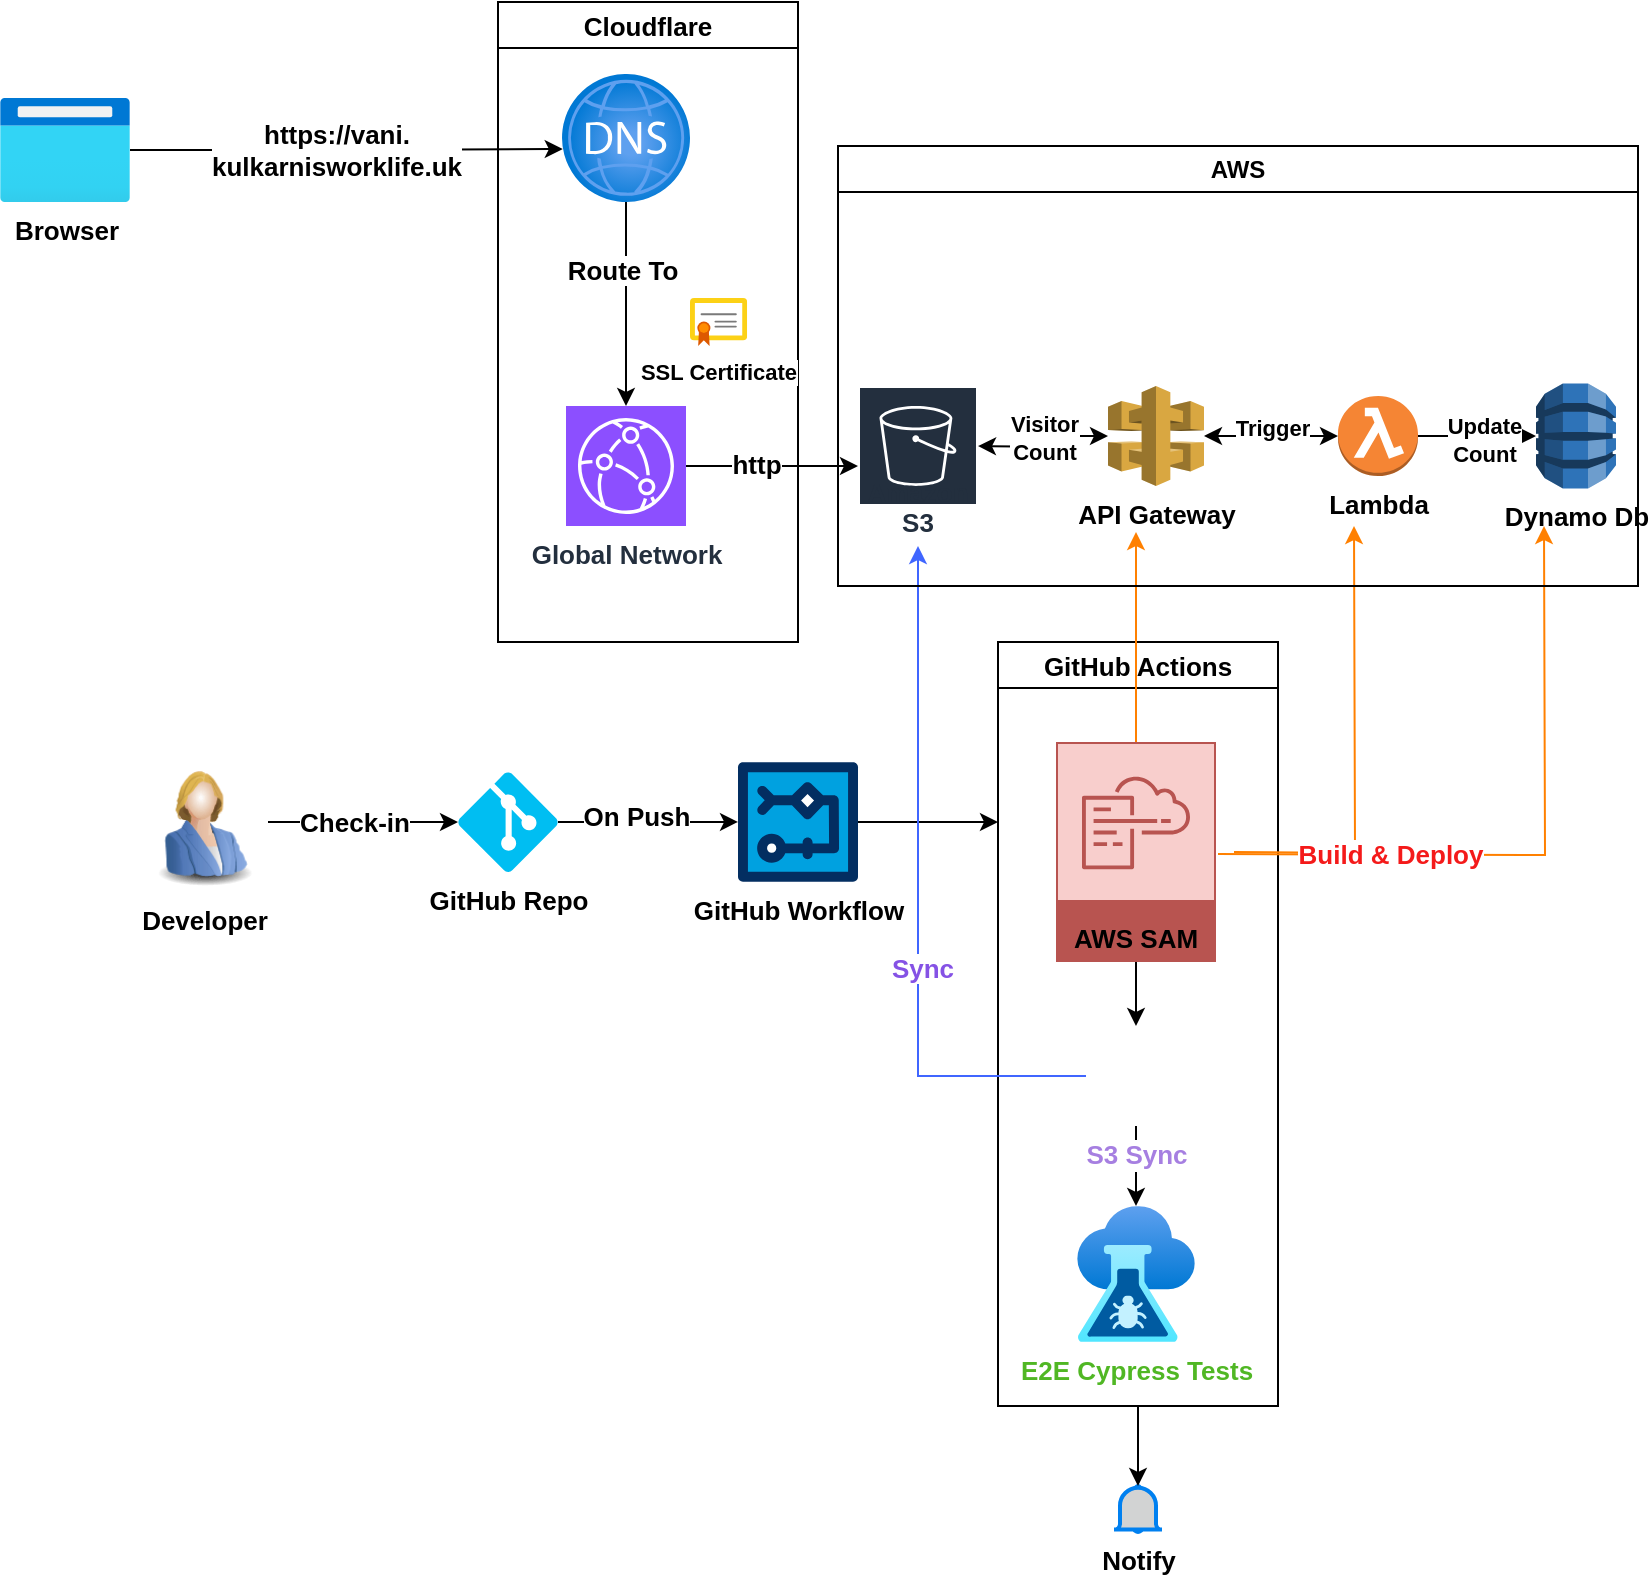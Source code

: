 <mxfile version="24.0.7" type="github">
  <diagram name="Page-1" id="djTFn1rMKZLEOP3nn3cO">
    <mxGraphModel dx="1301" dy="569" grid="1" gridSize="10" guides="1" tooltips="1" connect="1" arrows="1" fold="1" page="1" pageScale="1" pageWidth="850" pageHeight="1100" math="0" shadow="0">
      <root>
        <mxCell id="0" />
        <mxCell id="1" parent="0" />
        <mxCell id="Gi_CP5u-w4kTXD4d9gNs-3" value="" style="edgeStyle=orthogonalEdgeStyle;rounded=0;orthogonalLoop=1;jettySize=auto;html=1;entryX=0.006;entryY=0.586;entryDx=0;entryDy=0;entryPerimeter=0;fontStyle=1;fontSize=13;" edge="1" parent="1" source="HvTbSzE2H_pUVu9utpAQ-1" target="HvTbSzE2H_pUVu9utpAQ-4">
          <mxGeometry relative="1" as="geometry" />
        </mxCell>
        <mxCell id="Gi_CP5u-w4kTXD4d9gNs-19" value="https://vani.&lt;div style=&quot;font-size: 13px;&quot;&gt;kulkarnisworklife.uk&lt;/div&gt;" style="edgeLabel;html=1;align=center;verticalAlign=middle;resizable=0;points=[];fontStyle=1;fontSize=13;" vertex="1" connectable="0" parent="Gi_CP5u-w4kTXD4d9gNs-3">
          <mxGeometry x="-0.056" y="3" relative="1" as="geometry">
            <mxPoint y="3" as="offset" />
          </mxGeometry>
        </mxCell>
        <mxCell id="HvTbSzE2H_pUVu9utpAQ-1" value="Browser" style="image;aspect=fixed;html=1;points=[];align=center;fontSize=13;image=img/lib/azure2/general/Browser.svg;fontStyle=1" parent="1" vertex="1">
          <mxGeometry x="11" y="86" width="65" height="52" as="geometry" />
        </mxCell>
        <mxCell id="HvTbSzE2H_pUVu9utpAQ-3" value="Cloudflare" style="swimlane;whiteSpace=wrap;html=1;fontStyle=1;fontSize=13;" parent="1" vertex="1">
          <mxGeometry x="260" y="38" width="150" height="320" as="geometry" />
        </mxCell>
        <mxCell id="Gi_CP5u-w4kTXD4d9gNs-18" value="" style="edgeStyle=orthogonalEdgeStyle;rounded=0;orthogonalLoop=1;jettySize=auto;html=1;fontStyle=1;fontSize=13;" edge="1" parent="HvTbSzE2H_pUVu9utpAQ-3" source="HvTbSzE2H_pUVu9utpAQ-4" target="HvTbSzE2H_pUVu9utpAQ-5">
          <mxGeometry relative="1" as="geometry" />
        </mxCell>
        <mxCell id="Gi_CP5u-w4kTXD4d9gNs-40" value="Route To" style="edgeLabel;html=1;align=center;verticalAlign=middle;resizable=0;points=[];fontStyle=1;fontSize=13;" vertex="1" connectable="0" parent="Gi_CP5u-w4kTXD4d9gNs-18">
          <mxGeometry x="-0.347" y="-2" relative="1" as="geometry">
            <mxPoint as="offset" />
          </mxGeometry>
        </mxCell>
        <mxCell id="HvTbSzE2H_pUVu9utpAQ-4" value="" style="image;aspect=fixed;html=1;points=[];align=center;fontSize=13;image=img/lib/azure2/networking/DNS_Zones.svg;fontStyle=1" parent="HvTbSzE2H_pUVu9utpAQ-3" vertex="1">
          <mxGeometry x="32" y="36" width="64" height="64" as="geometry" />
        </mxCell>
        <mxCell id="HvTbSzE2H_pUVu9utpAQ-5" value="Global Network" style="sketch=0;points=[[0,0,0],[0.25,0,0],[0.5,0,0],[0.75,0,0],[1,0,0],[0,1,0],[0.25,1,0],[0.5,1,0],[0.75,1,0],[1,1,0],[0,0.25,0],[0,0.5,0],[0,0.75,0],[1,0.25,0],[1,0.5,0],[1,0.75,0]];outlineConnect=0;fontColor=#232F3E;fillColor=#8C4FFF;strokeColor=#ffffff;dashed=0;verticalLabelPosition=bottom;verticalAlign=top;align=center;html=1;fontSize=13;fontStyle=1;aspect=fixed;shape=mxgraph.aws4.resourceIcon;resIcon=mxgraph.aws4.cloudfront;" parent="HvTbSzE2H_pUVu9utpAQ-3" vertex="1">
          <mxGeometry x="34" y="202" width="60" height="60" as="geometry" />
        </mxCell>
        <mxCell id="Gi_CP5u-w4kTXD4d9gNs-2" value="SSL Certificate" style="image;sketch=0;aspect=fixed;html=1;points=[];align=center;fontSize=11;image=img/lib/mscae/Certificate.svg;fontStyle=1" vertex="1" parent="HvTbSzE2H_pUVu9utpAQ-3">
          <mxGeometry x="96" y="148" width="28.57" height="24" as="geometry" />
        </mxCell>
        <mxCell id="Gi_CP5u-w4kTXD4d9gNs-42" value="" style="edgeStyle=orthogonalEdgeStyle;rounded=0;orthogonalLoop=1;jettySize=auto;html=1;startArrow=classic;startFill=1;" edge="1" parent="1" target="HvTbSzE2H_pUVu9utpAQ-11">
          <mxGeometry relative="1" as="geometry">
            <mxPoint x="500" y="260" as="sourcePoint" />
          </mxGeometry>
        </mxCell>
        <mxCell id="Gi_CP5u-w4kTXD4d9gNs-46" value="Visitor&lt;div&gt;Count&lt;/div&gt;" style="edgeLabel;html=1;align=center;verticalAlign=middle;resizable=0;points=[];fontStyle=1" vertex="1" connectable="0" parent="Gi_CP5u-w4kTXD4d9gNs-42">
          <mxGeometry x="0.077" relative="1" as="geometry">
            <mxPoint as="offset" />
          </mxGeometry>
        </mxCell>
        <mxCell id="HvTbSzE2H_pUVu9utpAQ-8" value="Amazon S3" style="sketch=0;outlineConnect=0;fontColor=#232F3E;gradientColor=none;strokeColor=#ffffff;fillColor=#232F3E;dashed=0;verticalLabelPosition=middle;verticalAlign=bottom;align=center;html=1;whiteSpace=wrap;fontSize=13;fontStyle=1;spacing=3;shape=mxgraph.aws4.productIcon;prIcon=mxgraph.aws4.s3;fontFamily=Helvetica;" parent="1" vertex="1">
          <mxGeometry x="440" y="230" width="60" height="80" as="geometry" />
        </mxCell>
        <mxCell id="Gi_CP5u-w4kTXD4d9gNs-13" value="" style="edgeStyle=orthogonalEdgeStyle;rounded=0;orthogonalLoop=1;jettySize=auto;html=1;fontStyle=1;fontSize=13;" edge="1" parent="1" source="HvTbSzE2H_pUVu9utpAQ-15">
          <mxGeometry relative="1" as="geometry">
            <mxPoint x="510" y="448" as="targetPoint" />
          </mxGeometry>
        </mxCell>
        <mxCell id="HvTbSzE2H_pUVu9utpAQ-15" value="GitHub Workflow" style="verticalLabelPosition=bottom;aspect=fixed;html=1;shape=mxgraph.salesforce.workflow;dashed=0;strokeColor=default;align=center;verticalAlign=top;fontFamily=Helvetica;fontSize=13;fontColor=default;fillColor=#D2D3D3;gradientColor=none;fontStyle=1" parent="1" vertex="1">
          <mxGeometry x="380" y="418" width="60" height="60" as="geometry" />
        </mxCell>
        <mxCell id="HvTbSzE2H_pUVu9utpAQ-19" value="Notify" style="html=1;verticalLabelPosition=bottom;align=center;labelBackgroundColor=#ffffff;verticalAlign=top;strokeWidth=2;strokeColor=#0080F0;shadow=0;dashed=0;shape=mxgraph.ios7.icons.bell;fontFamily=Helvetica;fontSize=13;fontColor=default;fillColor=#D2D3D3;gradientColor=none;fontStyle=1" parent="1" vertex="1">
          <mxGeometry x="568" y="780" width="24" height="23.1" as="geometry" />
        </mxCell>
        <mxCell id="Gi_CP5u-w4kTXD4d9gNs-34" value="" style="edgeStyle=orthogonalEdgeStyle;rounded=0;orthogonalLoop=1;jettySize=auto;html=1;fontStyle=1;fontSize=13;" edge="1" parent="1" source="Gi_CP5u-w4kTXD4d9gNs-4" target="HvTbSzE2H_pUVu9utpAQ-19">
          <mxGeometry relative="1" as="geometry" />
        </mxCell>
        <mxCell id="Gi_CP5u-w4kTXD4d9gNs-4" value="GitHub Actions" style="swimlane;whiteSpace=wrap;html=1;fontStyle=1;fontSize=13;" vertex="1" parent="1">
          <mxGeometry x="510" y="358" width="140" height="382" as="geometry" />
        </mxCell>
        <mxCell id="Gi_CP5u-w4kTXD4d9gNs-26" value="" style="edgeStyle=orthogonalEdgeStyle;rounded=0;orthogonalLoop=1;jettySize=auto;html=1;strokeColor=#FF8000;fontStyle=1;fontSize=13;" edge="1" parent="Gi_CP5u-w4kTXD4d9gNs-4" source="HvTbSzE2H_pUVu9utpAQ-16">
          <mxGeometry relative="1" as="geometry">
            <mxPoint x="69" y="-55" as="targetPoint" />
          </mxGeometry>
        </mxCell>
        <mxCell id="Gi_CP5u-w4kTXD4d9gNs-35" value="" style="edgeStyle=orthogonalEdgeStyle;rounded=0;orthogonalLoop=1;jettySize=auto;html=1;fontStyle=1;fontSize=13;" edge="1" parent="Gi_CP5u-w4kTXD4d9gNs-4" source="HvTbSzE2H_pUVu9utpAQ-16" target="HvTbSzE2H_pUVu9utpAQ-17">
          <mxGeometry relative="1" as="geometry" />
        </mxCell>
        <mxCell id="HvTbSzE2H_pUVu9utpAQ-16" value="AWS SAM" style="sketch=0;outlineConnect=0;strokeColor=#b85450;fillColor=#f8cecc;dashed=0;verticalLabelPosition=middle;verticalAlign=bottom;align=center;html=1;whiteSpace=wrap;fontSize=13;fontStyle=1;spacing=3;shape=mxgraph.aws4.productIcon;prIcon=mxgraph.aws4.cloudformation;fontFamily=Helvetica;" parent="Gi_CP5u-w4kTXD4d9gNs-4" vertex="1">
          <mxGeometry x="29" y="50" width="80" height="110" as="geometry" />
        </mxCell>
        <mxCell id="Gi_CP5u-w4kTXD4d9gNs-36" value="" style="edgeStyle=orthogonalEdgeStyle;rounded=0;orthogonalLoop=1;jettySize=auto;html=1;fontStyle=1;fontSize=13;" edge="1" parent="Gi_CP5u-w4kTXD4d9gNs-4" source="HvTbSzE2H_pUVu9utpAQ-17" target="HvTbSzE2H_pUVu9utpAQ-18">
          <mxGeometry relative="1" as="geometry" />
        </mxCell>
        <mxCell id="HvTbSzE2H_pUVu9utpAQ-17" value="S3 Sync" style="shape=image;html=1;verticalAlign=top;verticalLabelPosition=bottom;labelBackgroundColor=#ffffff;imageAspect=0;aspect=fixed;image=https://cdn1.iconfinder.com/data/icons/unicons-line-vol-6/24/sync-128.png;strokeColor=default;align=center;fontFamily=Helvetica;fontSize=13;fontColor=#a67fe1;fillColor=#D2D3D3;gradientColor=none;shadow=0;imageBackground=none;textShadow=0;fontStyle=1" parent="Gi_CP5u-w4kTXD4d9gNs-4" vertex="1">
          <mxGeometry x="44" y="192" width="50" height="50" as="geometry" />
        </mxCell>
        <mxCell id="HvTbSzE2H_pUVu9utpAQ-18" value="E2E Cypress Tests" style="image;aspect=fixed;html=1;points=[];align=center;fontSize=13;image=img/lib/azure2/devops/CloudTest.svg;dashed=0;strokeColor=default;verticalAlign=top;fontFamily=Helvetica;fontColor=#50b724;fillColor=#D2D3D3;gradientColor=none;fontStyle=1" parent="Gi_CP5u-w4kTXD4d9gNs-4" vertex="1">
          <mxGeometry x="39.6" y="282" width="58.8" height="68" as="geometry" />
        </mxCell>
        <mxCell id="Gi_CP5u-w4kTXD4d9gNs-8" value="" style="edgeStyle=orthogonalEdgeStyle;rounded=0;orthogonalLoop=1;jettySize=auto;html=1;fontStyle=1;fontSize=13;" edge="1" parent="1" source="Gi_CP5u-w4kTXD4d9gNs-5" target="Gi_CP5u-w4kTXD4d9gNs-6">
          <mxGeometry relative="1" as="geometry" />
        </mxCell>
        <mxCell id="Gi_CP5u-w4kTXD4d9gNs-17" value="Check-in" style="edgeLabel;html=1;align=center;verticalAlign=middle;resizable=0;points=[];fontStyle=1;fontSize=13;" vertex="1" connectable="0" parent="Gi_CP5u-w4kTXD4d9gNs-8">
          <mxGeometry x="-0.096" y="-3" relative="1" as="geometry">
            <mxPoint y="-3" as="offset" />
          </mxGeometry>
        </mxCell>
        <mxCell id="Gi_CP5u-w4kTXD4d9gNs-5" value="Developer" style="image;html=1;image=img/lib/clip_art/people/Suit_Woman_Blue_128x128.png;fontStyle=1;fontSize=13;" vertex="1" parent="1">
          <mxGeometry x="80" y="413" width="65" height="70" as="geometry" />
        </mxCell>
        <mxCell id="Gi_CP5u-w4kTXD4d9gNs-11" value="" style="edgeStyle=orthogonalEdgeStyle;rounded=0;orthogonalLoop=1;jettySize=auto;html=1;fontStyle=1;fontSize=13;" edge="1" parent="1" source="Gi_CP5u-w4kTXD4d9gNs-6" target="HvTbSzE2H_pUVu9utpAQ-15">
          <mxGeometry relative="1" as="geometry" />
        </mxCell>
        <mxCell id="Gi_CP5u-w4kTXD4d9gNs-14" value="On Push" style="edgeLabel;html=1;align=center;verticalAlign=middle;resizable=0;points=[];fontStyle=1;fontSize=13;" vertex="1" connectable="0" parent="Gi_CP5u-w4kTXD4d9gNs-11">
          <mxGeometry x="-0.136" y="3" relative="1" as="geometry">
            <mxPoint as="offset" />
          </mxGeometry>
        </mxCell>
        <mxCell id="Gi_CP5u-w4kTXD4d9gNs-6" value="GitHub Repo" style="verticalLabelPosition=bottom;html=1;verticalAlign=top;align=center;strokeColor=none;fillColor=#00BEF2;shape=mxgraph.azure.git_repository;fontStyle=1;fontSize=13;" vertex="1" parent="1">
          <mxGeometry x="240" y="423" width="50" height="50" as="geometry" />
        </mxCell>
        <mxCell id="Gi_CP5u-w4kTXD4d9gNs-23" value="" style="edgeStyle=orthogonalEdgeStyle;rounded=0;orthogonalLoop=1;jettySize=auto;html=1;fontStyle=1;fontSize=13;" edge="1" parent="1" source="HvTbSzE2H_pUVu9utpAQ-5" target="HvTbSzE2H_pUVu9utpAQ-8">
          <mxGeometry relative="1" as="geometry" />
        </mxCell>
        <mxCell id="Gi_CP5u-w4kTXD4d9gNs-24" value="http" style="edgeLabel;html=1;align=center;verticalAlign=middle;resizable=0;points=[];fontStyle=1;fontSize=13;" vertex="1" connectable="0" parent="Gi_CP5u-w4kTXD4d9gNs-23">
          <mxGeometry x="-0.19" y="1" relative="1" as="geometry">
            <mxPoint as="offset" />
          </mxGeometry>
        </mxCell>
        <mxCell id="Gi_CP5u-w4kTXD4d9gNs-28" value="" style="edgeStyle=orthogonalEdgeStyle;rounded=0;orthogonalLoop=1;jettySize=auto;html=1;strokeColor=#FF8000;fontStyle=1;fontSize=13;" edge="1" parent="1">
          <mxGeometry relative="1" as="geometry">
            <mxPoint x="628" y="463" as="sourcePoint" />
            <mxPoint x="688" y="300" as="targetPoint" />
          </mxGeometry>
        </mxCell>
        <mxCell id="Gi_CP5u-w4kTXD4d9gNs-30" value="" style="edgeStyle=orthogonalEdgeStyle;rounded=0;orthogonalLoop=1;jettySize=auto;html=1;strokeColor=#FF8000;fontStyle=1;fontSize=13;fontColor=#df2626;" edge="1" parent="1">
          <mxGeometry relative="1" as="geometry">
            <mxPoint x="620" y="464" as="sourcePoint" />
            <mxPoint x="783" y="300" as="targetPoint" />
          </mxGeometry>
        </mxCell>
        <mxCell id="Gi_CP5u-w4kTXD4d9gNs-37" value="Build &amp;amp; Deploy" style="edgeLabel;html=1;align=center;verticalAlign=middle;resizable=0;points=[];fontStyle=1;fontSize=13;fontColor=#f41a1a;" vertex="1" connectable="0" parent="Gi_CP5u-w4kTXD4d9gNs-30">
          <mxGeometry x="-0.765" relative="1" as="geometry">
            <mxPoint x="47" as="offset" />
          </mxGeometry>
        </mxCell>
        <mxCell id="Gi_CP5u-w4kTXD4d9gNs-33" value="" style="edgeStyle=orthogonalEdgeStyle;rounded=0;orthogonalLoop=1;jettySize=auto;html=1;strokeColor=#4066FF;shadow=0;fontStyle=1;fontSize=13;" edge="1" parent="1" source="HvTbSzE2H_pUVu9utpAQ-17" target="HvTbSzE2H_pUVu9utpAQ-8">
          <mxGeometry relative="1" as="geometry">
            <mxPoint x="505" y="558" as="targetPoint" />
          </mxGeometry>
        </mxCell>
        <mxCell id="Gi_CP5u-w4kTXD4d9gNs-38" value="Sync" style="edgeLabel;html=1;align=center;verticalAlign=middle;resizable=0;points=[];fontStyle=1;fontSize=13;fontColor=#8552e5;" vertex="1" connectable="0" parent="Gi_CP5u-w4kTXD4d9gNs-33">
          <mxGeometry x="-0.21" y="-2" relative="1" as="geometry">
            <mxPoint as="offset" />
          </mxGeometry>
        </mxCell>
        <mxCell id="Gi_CP5u-w4kTXD4d9gNs-41" value="AWS" style="swimlane;whiteSpace=wrap;html=1;" vertex="1" parent="1">
          <mxGeometry x="430" y="110" width="400" height="220" as="geometry" />
        </mxCell>
        <mxCell id="HvTbSzE2H_pUVu9utpAQ-11" value="API Gateway" style="outlineConnect=0;dashed=0;verticalLabelPosition=bottom;verticalAlign=top;align=center;html=1;shape=mxgraph.aws3.api_gateway;fillColor=#D9A741;gradientColor=none;strokeColor=default;fontFamily=Helvetica;fontSize=13;fontColor=default;fontStyle=1" parent="Gi_CP5u-w4kTXD4d9gNs-41" vertex="1">
          <mxGeometry x="135" y="120" width="48" height="50" as="geometry" />
        </mxCell>
        <mxCell id="Gi_CP5u-w4kTXD4d9gNs-50" value="" style="edgeStyle=orthogonalEdgeStyle;rounded=0;orthogonalLoop=1;jettySize=auto;html=1;" edge="1" parent="Gi_CP5u-w4kTXD4d9gNs-41" source="HvTbSzE2H_pUVu9utpAQ-12" target="HvTbSzE2H_pUVu9utpAQ-9">
          <mxGeometry relative="1" as="geometry" />
        </mxCell>
        <mxCell id="Gi_CP5u-w4kTXD4d9gNs-51" value="Update&lt;div&gt;Count&lt;/div&gt;" style="edgeLabel;html=1;align=center;verticalAlign=middle;resizable=0;points=[];fontStyle=1" vertex="1" connectable="0" parent="Gi_CP5u-w4kTXD4d9gNs-50">
          <mxGeometry x="0.109" y="-2" relative="1" as="geometry">
            <mxPoint as="offset" />
          </mxGeometry>
        </mxCell>
        <mxCell id="HvTbSzE2H_pUVu9utpAQ-12" value="Lambda" style="outlineConnect=0;dashed=0;verticalLabelPosition=bottom;verticalAlign=top;align=center;html=1;shape=mxgraph.aws3.lambda_function;fillColor=#F58534;gradientColor=none;strokeColor=default;fontFamily=Helvetica;fontSize=13;fontColor=default;fontStyle=1" parent="Gi_CP5u-w4kTXD4d9gNs-41" vertex="1">
          <mxGeometry x="250" y="125" width="40" height="40" as="geometry" />
        </mxCell>
        <mxCell id="Gi_CP5u-w4kTXD4d9gNs-44" value="" style="edgeStyle=orthogonalEdgeStyle;rounded=0;orthogonalLoop=1;jettySize=auto;html=1;startArrow=classic;startFill=1;fontStyle=1" edge="1" parent="Gi_CP5u-w4kTXD4d9gNs-41" source="HvTbSzE2H_pUVu9utpAQ-11" target="HvTbSzE2H_pUVu9utpAQ-12">
          <mxGeometry relative="1" as="geometry" />
        </mxCell>
        <mxCell id="Gi_CP5u-w4kTXD4d9gNs-52" value="Trigger" style="edgeLabel;html=1;align=center;verticalAlign=middle;resizable=0;points=[];fontStyle=1" vertex="1" connectable="0" parent="Gi_CP5u-w4kTXD4d9gNs-44">
          <mxGeometry x="0.005" y="4" relative="1" as="geometry">
            <mxPoint as="offset" />
          </mxGeometry>
        </mxCell>
        <mxCell id="HvTbSzE2H_pUVu9utpAQ-9" value="Dynamo Db" style="outlineConnect=0;dashed=0;verticalLabelPosition=bottom;verticalAlign=top;align=center;html=1;shape=mxgraph.aws3.dynamo_db;fillColor=#2E73B8;gradientColor=none;strokeColor=default;fontFamily=Helvetica;fontSize=13;fontColor=default;fontStyle=1" parent="Gi_CP5u-w4kTXD4d9gNs-41" vertex="1">
          <mxGeometry x="349" y="118.75" width="40" height="52.5" as="geometry" />
        </mxCell>
      </root>
    </mxGraphModel>
  </diagram>
</mxfile>

